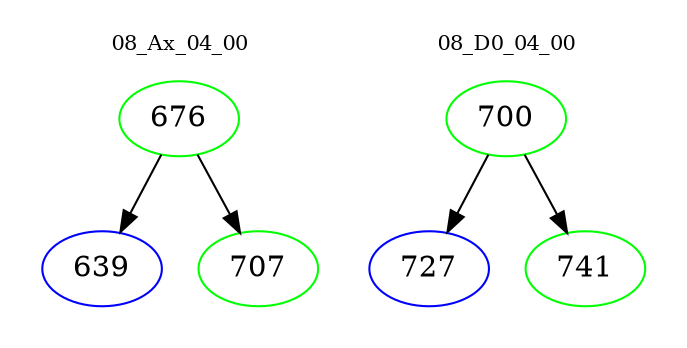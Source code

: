 digraph{
subgraph cluster_0 {
color = white
label = "08_Ax_04_00";
fontsize=10;
T0_676 [label="676", color="green"]
T0_676 -> T0_639 [color="black"]
T0_639 [label="639", color="blue"]
T0_676 -> T0_707 [color="black"]
T0_707 [label="707", color="green"]
}
subgraph cluster_1 {
color = white
label = "08_D0_04_00";
fontsize=10;
T1_700 [label="700", color="green"]
T1_700 -> T1_727 [color="black"]
T1_727 [label="727", color="blue"]
T1_700 -> T1_741 [color="black"]
T1_741 [label="741", color="green"]
}
}

